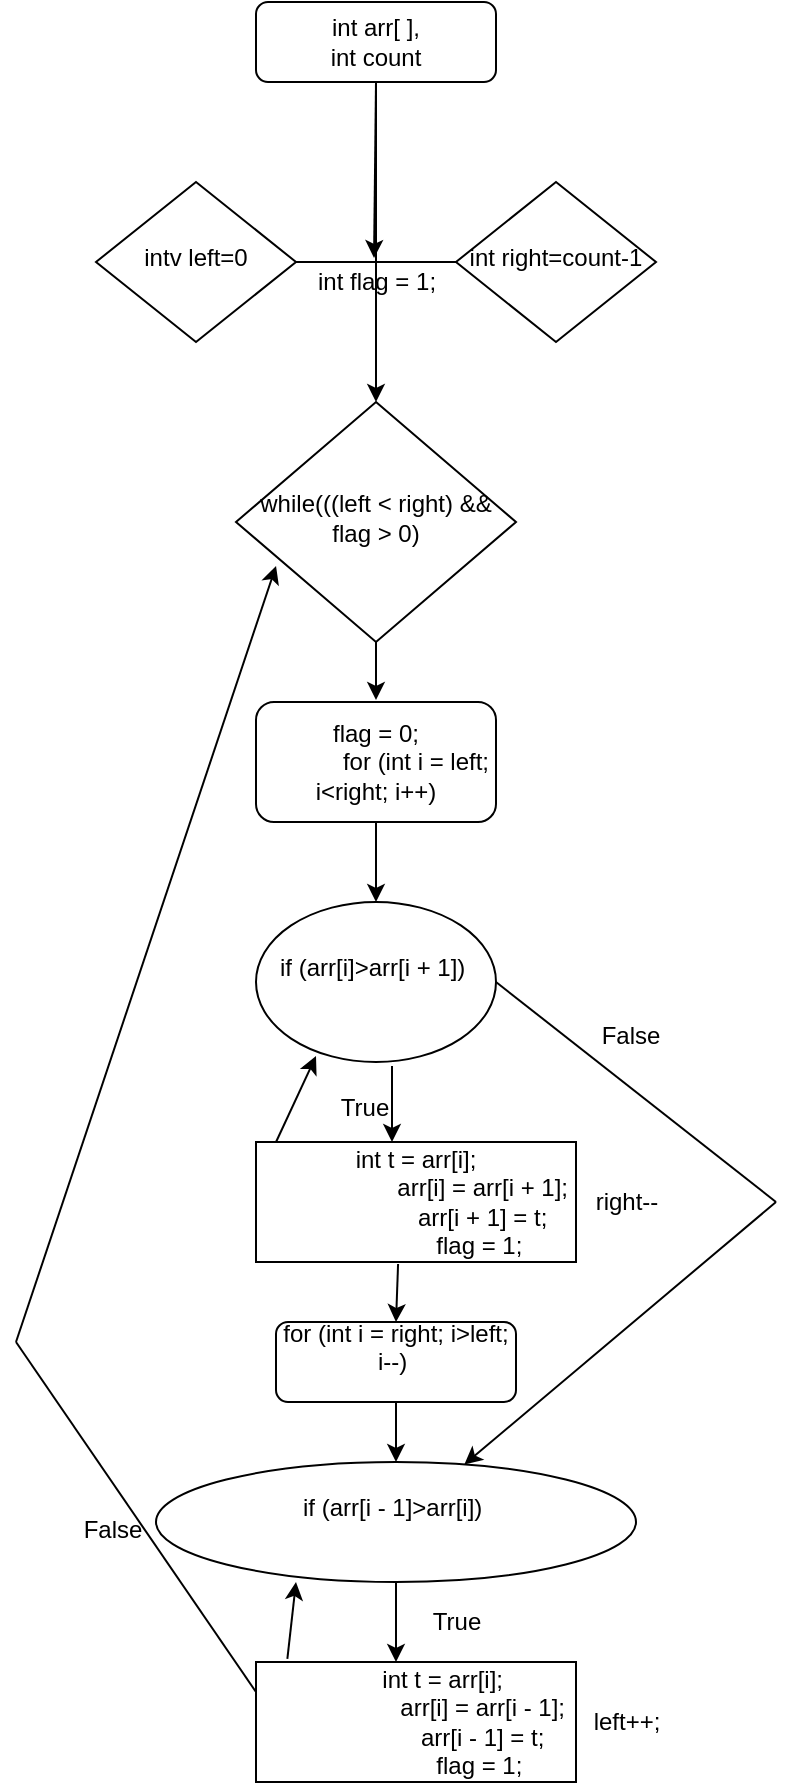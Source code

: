 <mxfile version="12.7.4" type="github"><diagram id="C5RBs43oDa-KdzZeNtuy" name="Page-1"><mxGraphModel dx="1240" dy="643" grid="1" gridSize="10" guides="1" tooltips="1" connect="1" arrows="1" fold="1" page="1" pageScale="1" pageWidth="827" pageHeight="1169" math="0" shadow="0"><root><mxCell id="WIyWlLk6GJQsqaUBKTNV-0"/><mxCell id="WIyWlLk6GJQsqaUBKTNV-1" parent="WIyWlLk6GJQsqaUBKTNV-0"/><mxCell id="WIyWlLk6GJQsqaUBKTNV-3" value="int arr[ ],&lt;br&gt;int count" style="rounded=1;whiteSpace=wrap;html=1;fontSize=12;glass=0;strokeWidth=1;shadow=0;" parent="WIyWlLk6GJQsqaUBKTNV-1" vertex="1"><mxGeometry x="160" y="80" width="120" height="40" as="geometry"/></mxCell><mxCell id="WIyWlLk6GJQsqaUBKTNV-6" value="intv left=0" style="rhombus;whiteSpace=wrap;html=1;shadow=0;fontFamily=Helvetica;fontSize=12;align=center;strokeWidth=1;spacing=6;spacingTop=-4;" parent="WIyWlLk6GJQsqaUBKTNV-1" vertex="1"><mxGeometry x="80" y="170" width="100" height="80" as="geometry"/></mxCell><mxCell id="WIyWlLk6GJQsqaUBKTNV-10" value="while(((left &amp;lt; right) &amp;amp;&amp;amp; flag &amp;gt; 0)" style="rhombus;whiteSpace=wrap;html=1;shadow=0;fontFamily=Helvetica;fontSize=12;align=center;strokeWidth=1;spacing=6;spacingTop=-4;" parent="WIyWlLk6GJQsqaUBKTNV-1" vertex="1"><mxGeometry x="150" y="280" width="140" height="120" as="geometry"/></mxCell><mxCell id="WIyWlLk6GJQsqaUBKTNV-11" value="&lt;div&gt;flag = 0;&lt;/div&gt;&lt;div&gt;&amp;nbsp; &amp;nbsp; &amp;nbsp; &amp;nbsp; &amp;nbsp; &amp;nbsp; for (int i = left; i&amp;lt;right; i++)&lt;/div&gt;" style="rounded=1;whiteSpace=wrap;html=1;fontSize=12;glass=0;strokeWidth=1;shadow=0;" parent="WIyWlLk6GJQsqaUBKTNV-1" vertex="1"><mxGeometry x="160" y="430" width="120" height="60" as="geometry"/></mxCell><mxCell id="GKFBSAgMe48-SNsM0XUW-0" value="int right=count-1" style="rhombus;whiteSpace=wrap;html=1;shadow=0;fontFamily=Helvetica;fontSize=12;align=center;strokeWidth=1;spacing=6;spacingTop=-4;" vertex="1" parent="WIyWlLk6GJQsqaUBKTNV-1"><mxGeometry x="260" y="170" width="100" height="80" as="geometry"/></mxCell><mxCell id="GKFBSAgMe48-SNsM0XUW-3" value="" style="endArrow=none;html=1;exitX=1;exitY=0.5;exitDx=0;exitDy=0;entryX=0;entryY=0.5;entryDx=0;entryDy=0;" edge="1" parent="WIyWlLk6GJQsqaUBKTNV-1" source="WIyWlLk6GJQsqaUBKTNV-6" target="GKFBSAgMe48-SNsM0XUW-0"><mxGeometry width="50" height="50" relative="1" as="geometry"><mxPoint x="300" y="230" as="sourcePoint"/><mxPoint x="330" y="200" as="targetPoint"/></mxGeometry></mxCell><mxCell id="GKFBSAgMe48-SNsM0XUW-8" value="" style="edgeStyle=orthogonalEdgeStyle;rounded=0;orthogonalLoop=1;jettySize=auto;html=1;exitX=0.5;exitY=1;exitDx=0;exitDy=0;" edge="1" parent="WIyWlLk6GJQsqaUBKTNV-1" source="WIyWlLk6GJQsqaUBKTNV-3" target="WIyWlLk6GJQsqaUBKTNV-10"><mxGeometry relative="1" as="geometry"><Array as="points"><mxPoint x="220" y="190"/><mxPoint x="220" y="190"/></Array></mxGeometry></mxCell><mxCell id="GKFBSAgMe48-SNsM0XUW-4" value="int flag = 1;" style="text;html=1;align=center;verticalAlign=middle;resizable=0;points=[];autosize=1;" vertex="1" parent="WIyWlLk6GJQsqaUBKTNV-1"><mxGeometry x="185" y="210" width="70" height="20" as="geometry"/></mxCell><mxCell id="GKFBSAgMe48-SNsM0XUW-9" value="" style="endArrow=classic;html=1;exitX=0.5;exitY=1;exitDx=0;exitDy=0;entryX=0.486;entryY=-0.1;entryDx=0;entryDy=0;entryPerimeter=0;" edge="1" parent="WIyWlLk6GJQsqaUBKTNV-1" source="WIyWlLk6GJQsqaUBKTNV-3" target="GKFBSAgMe48-SNsM0XUW-4"><mxGeometry width="50" height="50" relative="1" as="geometry"><mxPoint x="250" y="130" as="sourcePoint"/><mxPoint x="220" y="200" as="targetPoint"/></mxGeometry></mxCell><mxCell id="GKFBSAgMe48-SNsM0XUW-10" value="" style="endArrow=classic;html=1;exitX=0.5;exitY=1;exitDx=0;exitDy=0;" edge="1" parent="WIyWlLk6GJQsqaUBKTNV-1" source="WIyWlLk6GJQsqaUBKTNV-10"><mxGeometry width="50" height="50" relative="1" as="geometry"><mxPoint x="390" y="350" as="sourcePoint"/><mxPoint x="220" y="429" as="targetPoint"/></mxGeometry></mxCell><mxCell id="GKFBSAgMe48-SNsM0XUW-11" value="&lt;div&gt;if (arr[i]&amp;gt;arr[i + 1])&amp;nbsp;&lt;/div&gt;&lt;div&gt;&amp;nbsp; &amp;nbsp; &amp;nbsp; &amp;nbsp; &amp;nbsp; &amp;nbsp; &amp;nbsp; &amp;nbsp;&lt;/div&gt;" style="ellipse;whiteSpace=wrap;html=1;" vertex="1" parent="WIyWlLk6GJQsqaUBKTNV-1"><mxGeometry x="160" y="530" width="120" height="80" as="geometry"/></mxCell><mxCell id="GKFBSAgMe48-SNsM0XUW-12" value="" style="endArrow=classic;html=1;exitX=0.5;exitY=1;exitDx=0;exitDy=0;" edge="1" parent="WIyWlLk6GJQsqaUBKTNV-1" source="WIyWlLk6GJQsqaUBKTNV-11" target="GKFBSAgMe48-SNsM0XUW-11"><mxGeometry width="50" height="50" relative="1" as="geometry"><mxPoint x="390" y="520" as="sourcePoint"/><mxPoint x="440" y="470" as="targetPoint"/></mxGeometry></mxCell><mxCell id="GKFBSAgMe48-SNsM0XUW-13" value="" style="endArrow=classic;html=1;" edge="1" parent="WIyWlLk6GJQsqaUBKTNV-1"><mxGeometry width="50" height="50" relative="1" as="geometry"><mxPoint x="228" y="612" as="sourcePoint"/><mxPoint x="228" y="650" as="targetPoint"/></mxGeometry></mxCell><mxCell id="GKFBSAgMe48-SNsM0XUW-14" value="right--" style="text;html=1;align=center;verticalAlign=middle;resizable=0;points=[];autosize=1;" vertex="1" parent="WIyWlLk6GJQsqaUBKTNV-1"><mxGeometry x="320" y="670" width="50" height="20" as="geometry"/></mxCell><mxCell id="GKFBSAgMe48-SNsM0XUW-15" value="&lt;div&gt;for (int i = right; i&amp;gt;left; i--)&amp;nbsp;&lt;/div&gt;&lt;div&gt;&lt;br&gt;&lt;/div&gt;" style="rounded=1;whiteSpace=wrap;html=1;" vertex="1" parent="WIyWlLk6GJQsqaUBKTNV-1"><mxGeometry x="170" y="740" width="120" height="40" as="geometry"/></mxCell><mxCell id="GKFBSAgMe48-SNsM0XUW-16" value="" style="endArrow=classic;html=1;exitX=0.5;exitY=1;exitDx=0;exitDy=0;" edge="1" parent="WIyWlLk6GJQsqaUBKTNV-1" source="GKFBSAgMe48-SNsM0XUW-15" target="GKFBSAgMe48-SNsM0XUW-17"><mxGeometry width="50" height="50" relative="1" as="geometry"><mxPoint x="390" y="780" as="sourcePoint"/><mxPoint x="230" y="820" as="targetPoint"/></mxGeometry></mxCell><mxCell id="GKFBSAgMe48-SNsM0XUW-17" value="&lt;div&gt;if (arr[i - 1]&amp;gt;arr[i])&amp;nbsp;&lt;/div&gt;&lt;div&gt;&amp;nbsp; &amp;nbsp; &amp;nbsp; &amp;nbsp; &amp;nbsp; &amp;nbsp; &amp;nbsp; &amp;nbsp;&lt;/div&gt;" style="ellipse;whiteSpace=wrap;html=1;" vertex="1" parent="WIyWlLk6GJQsqaUBKTNV-1"><mxGeometry x="110" y="810" width="240" height="60" as="geometry"/></mxCell><mxCell id="GKFBSAgMe48-SNsM0XUW-18" value="" style="endArrow=classic;html=1;exitX=0.5;exitY=1;exitDx=0;exitDy=0;" edge="1" parent="WIyWlLk6GJQsqaUBKTNV-1" source="GKFBSAgMe48-SNsM0XUW-17"><mxGeometry width="50" height="50" relative="1" as="geometry"><mxPoint x="390" y="780" as="sourcePoint"/><mxPoint x="230" y="910" as="targetPoint"/></mxGeometry></mxCell><mxCell id="GKFBSAgMe48-SNsM0XUW-19" value="left++;" style="text;html=1;align=center;verticalAlign=middle;resizable=0;points=[];autosize=1;" vertex="1" parent="WIyWlLk6GJQsqaUBKTNV-1"><mxGeometry x="320" y="930" width="50" height="20" as="geometry"/></mxCell><mxCell id="GKFBSAgMe48-SNsM0XUW-20" value="True" style="text;html=1;align=center;verticalAlign=middle;resizable=0;points=[];autosize=1;" vertex="1" parent="WIyWlLk6GJQsqaUBKTNV-1"><mxGeometry x="194" y="623" width="40" height="20" as="geometry"/></mxCell><mxCell id="GKFBSAgMe48-SNsM0XUW-22" value="&lt;div&gt;int t = arr[i];&lt;/div&gt;&lt;div&gt;&amp;nbsp; &amp;nbsp; &amp;nbsp; &amp;nbsp; &amp;nbsp; &amp;nbsp; &amp;nbsp; &amp;nbsp; &amp;nbsp; &amp;nbsp; arr[i] = arr[i + 1];&lt;/div&gt;&lt;div&gt;&amp;nbsp; &amp;nbsp; &amp;nbsp; &amp;nbsp; &amp;nbsp; &amp;nbsp; &amp;nbsp; &amp;nbsp; &amp;nbsp; &amp;nbsp; arr[i + 1] = t;&lt;/div&gt;&lt;div&gt;&amp;nbsp; &amp;nbsp; &amp;nbsp; &amp;nbsp; &amp;nbsp; &amp;nbsp; &amp;nbsp; &amp;nbsp; &amp;nbsp; &amp;nbsp; flag = 1;&amp;nbsp;&lt;/div&gt;" style="rounded=0;whiteSpace=wrap;html=1;" vertex="1" parent="WIyWlLk6GJQsqaUBKTNV-1"><mxGeometry x="160" y="650" width="160" height="60" as="geometry"/></mxCell><mxCell id="GKFBSAgMe48-SNsM0XUW-23" value="" style="endArrow=classic;html=1;exitX=0.444;exitY=1.017;exitDx=0;exitDy=0;exitPerimeter=0;entryX=0.5;entryY=0;entryDx=0;entryDy=0;" edge="1" parent="WIyWlLk6GJQsqaUBKTNV-1" source="GKFBSAgMe48-SNsM0XUW-22" target="GKFBSAgMe48-SNsM0XUW-15"><mxGeometry width="50" height="50" relative="1" as="geometry"><mxPoint x="390" y="770" as="sourcePoint"/><mxPoint x="440" y="720" as="targetPoint"/></mxGeometry></mxCell><mxCell id="GKFBSAgMe48-SNsM0XUW-25" value="" style="endArrow=none;html=1;entryX=1;entryY=0.5;entryDx=0;entryDy=0;" edge="1" parent="WIyWlLk6GJQsqaUBKTNV-1" target="GKFBSAgMe48-SNsM0XUW-11"><mxGeometry width="50" height="50" relative="1" as="geometry"><mxPoint x="420" y="680" as="sourcePoint"/><mxPoint x="440" y="720" as="targetPoint"/></mxGeometry></mxCell><mxCell id="GKFBSAgMe48-SNsM0XUW-26" value="" style="endArrow=classic;html=1;" edge="1" parent="WIyWlLk6GJQsqaUBKTNV-1" target="GKFBSAgMe48-SNsM0XUW-17"><mxGeometry width="50" height="50" relative="1" as="geometry"><mxPoint x="420" y="680" as="sourcePoint"/><mxPoint x="440" y="720" as="targetPoint"/></mxGeometry></mxCell><mxCell id="GKFBSAgMe48-SNsM0XUW-27" value="False" style="text;html=1;align=center;verticalAlign=middle;resizable=0;points=[];autosize=1;" vertex="1" parent="WIyWlLk6GJQsqaUBKTNV-1"><mxGeometry x="327" y="587" width="40" height="20" as="geometry"/></mxCell><mxCell id="GKFBSAgMe48-SNsM0XUW-28" value="True" style="text;html=1;align=center;verticalAlign=middle;resizable=0;points=[];autosize=1;" vertex="1" parent="WIyWlLk6GJQsqaUBKTNV-1"><mxGeometry x="240" y="880" width="40" height="20" as="geometry"/></mxCell><mxCell id="GKFBSAgMe48-SNsM0XUW-29" value="&lt;div style=&quot;white-space: normal&quot;&gt;&lt;span&gt;&amp;nbsp; &amp;nbsp; &amp;nbsp; &amp;nbsp; int t = arr[i];&lt;/span&gt;&lt;br&gt;&lt;/div&gt;&lt;div style=&quot;white-space: normal&quot;&gt;&amp;nbsp; &amp;nbsp; &amp;nbsp; &amp;nbsp; &amp;nbsp; &amp;nbsp; &amp;nbsp; &amp;nbsp; &amp;nbsp; &amp;nbsp; arr[i] = arr[i - 1];&lt;/div&gt;&lt;div style=&quot;white-space: normal&quot;&gt;&amp;nbsp; &amp;nbsp; &amp;nbsp; &amp;nbsp; &amp;nbsp; &amp;nbsp; &amp;nbsp; &amp;nbsp; &amp;nbsp; &amp;nbsp; arr[i - 1] = t;&lt;/div&gt;&lt;div style=&quot;white-space: normal&quot;&gt;&amp;nbsp; &amp;nbsp; &amp;nbsp; &amp;nbsp; &amp;nbsp; &amp;nbsp; &amp;nbsp; &amp;nbsp; &amp;nbsp; &amp;nbsp; flag = 1;&amp;nbsp;&lt;/div&gt;" style="rounded=0;whiteSpace=wrap;html=1;" vertex="1" parent="WIyWlLk6GJQsqaUBKTNV-1"><mxGeometry x="160" y="910" width="160" height="60" as="geometry"/></mxCell><mxCell id="GKFBSAgMe48-SNsM0XUW-30" value="" style="endArrow=none;html=1;entryX=0;entryY=0.25;entryDx=0;entryDy=0;" edge="1" parent="WIyWlLk6GJQsqaUBKTNV-1" target="GKFBSAgMe48-SNsM0XUW-29"><mxGeometry width="50" height="50" relative="1" as="geometry"><mxPoint x="40" y="750" as="sourcePoint"/><mxPoint x="380" y="890" as="targetPoint"/></mxGeometry></mxCell><mxCell id="GKFBSAgMe48-SNsM0XUW-31" value="" style="endArrow=classic;html=1;entryX=0.143;entryY=0.683;entryDx=0;entryDy=0;entryPerimeter=0;" edge="1" parent="WIyWlLk6GJQsqaUBKTNV-1" target="WIyWlLk6GJQsqaUBKTNV-10"><mxGeometry width="50" height="50" relative="1" as="geometry"><mxPoint x="40" y="750" as="sourcePoint"/><mxPoint x="380" y="570" as="targetPoint"/></mxGeometry></mxCell><mxCell id="GKFBSAgMe48-SNsM0XUW-32" value="False" style="text;html=1;align=center;verticalAlign=middle;resizable=0;points=[];autosize=1;" vertex="1" parent="WIyWlLk6GJQsqaUBKTNV-1"><mxGeometry x="68" y="834" width="40" height="20" as="geometry"/></mxCell><mxCell id="GKFBSAgMe48-SNsM0XUW-33" value="" style="endArrow=classic;html=1;exitX=0.063;exitY=-0.002;exitDx=0;exitDy=0;exitPerimeter=0;entryX=0.25;entryY=0.963;entryDx=0;entryDy=0;entryPerimeter=0;" edge="1" parent="WIyWlLk6GJQsqaUBKTNV-1" source="GKFBSAgMe48-SNsM0XUW-22" target="GKFBSAgMe48-SNsM0XUW-11"><mxGeometry width="50" height="50" relative="1" as="geometry"><mxPoint x="330" y="730" as="sourcePoint"/><mxPoint x="380" y="680" as="targetPoint"/></mxGeometry></mxCell><mxCell id="GKFBSAgMe48-SNsM0XUW-34" value="" style="endArrow=classic;html=1;exitX=0.098;exitY=-0.026;exitDx=0;exitDy=0;exitPerimeter=0;" edge="1" parent="WIyWlLk6GJQsqaUBKTNV-1" source="GKFBSAgMe48-SNsM0XUW-29"><mxGeometry width="50" height="50" relative="1" as="geometry"><mxPoint x="330" y="730" as="sourcePoint"/><mxPoint x="180" y="870" as="targetPoint"/></mxGeometry></mxCell></root></mxGraphModel></diagram></mxfile>